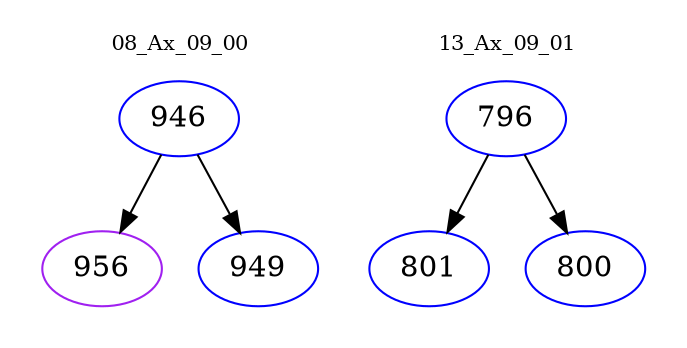 digraph{
subgraph cluster_0 {
color = white
label = "08_Ax_09_00";
fontsize=10;
T0_946 [label="946", color="blue"]
T0_946 -> T0_956 [color="black"]
T0_956 [label="956", color="purple"]
T0_946 -> T0_949 [color="black"]
T0_949 [label="949", color="blue"]
}
subgraph cluster_1 {
color = white
label = "13_Ax_09_01";
fontsize=10;
T1_796 [label="796", color="blue"]
T1_796 -> T1_801 [color="black"]
T1_801 [label="801", color="blue"]
T1_796 -> T1_800 [color="black"]
T1_800 [label="800", color="blue"]
}
}
